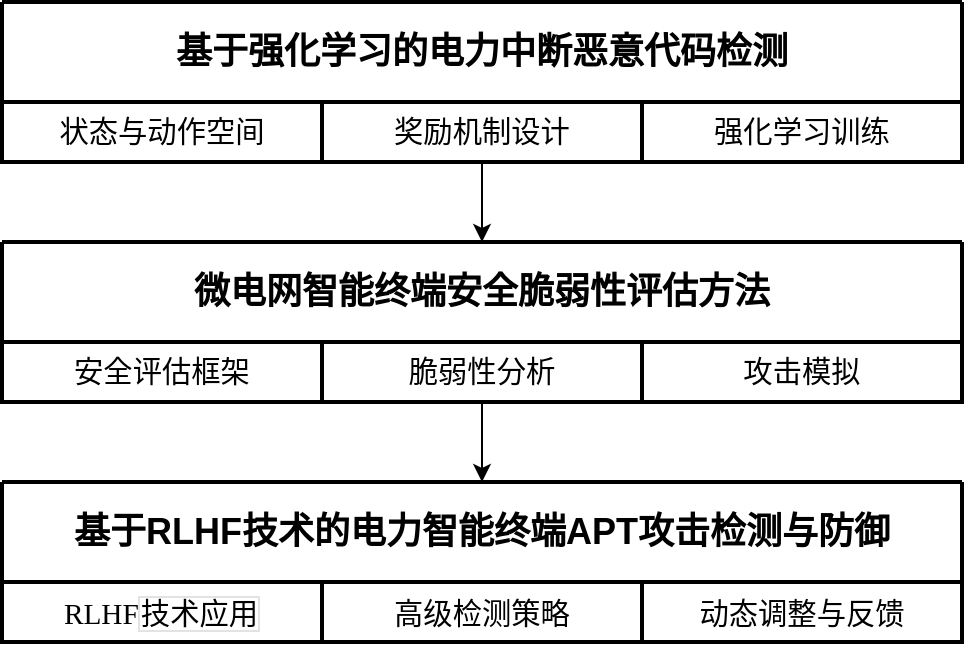 <mxfile version="24.4.6" type="github">
  <diagram name="第 1 页" id="9BHL2iZfONTejXkZVWIC">
    <mxGraphModel dx="717" dy="429" grid="1" gridSize="10" guides="1" tooltips="1" connect="1" arrows="1" fold="1" page="1" pageScale="1" pageWidth="827" pageHeight="1169" math="0" shadow="0">
      <root>
        <mxCell id="0" />
        <mxCell id="1" parent="0" />
        <mxCell id="TzQZ0hr8e3iL2BNSypwS-10" value="" style="swimlane;startSize=0;strokeWidth=2;" vertex="1" parent="1">
          <mxGeometry x="174" y="240" width="480" height="80" as="geometry" />
        </mxCell>
        <mxCell id="TzQZ0hr8e3iL2BNSypwS-2" value="&lt;span style=&quot;font-size:11.0pt;mso-bidi-font-size:12.0pt;&lt;br/&gt;line-height:150%;font-family:等线;mso-ascii-theme-font:minor-latin;mso-fareast-theme-font:&lt;br/&gt;minor-fareast;mso-hansi-theme-font:minor-latin;mso-bidi-font-family:&amp;quot;Times New Roman&amp;quot;;&lt;br/&gt;mso-bidi-theme-font:minor-bidi;mso-ansi-language:EN-US;mso-fareast-language:&lt;br/&gt;ZH-CN;mso-bidi-language:AR-SA&quot;&gt;状态与动作空间&lt;/span&gt;" style="rounded=0;whiteSpace=wrap;html=1;strokeWidth=2;" vertex="1" parent="TzQZ0hr8e3iL2BNSypwS-10">
          <mxGeometry y="50" width="160" height="30" as="geometry" />
        </mxCell>
        <mxCell id="TzQZ0hr8e3iL2BNSypwS-11" value="&lt;span style=&quot;font-size:11.0pt;mso-bidi-font-size:12.0pt;&lt;br/&gt;line-height:150%;font-family:等线;mso-ascii-theme-font:minor-latin;mso-fareast-theme-font:&lt;br/&gt;minor-fareast;mso-hansi-theme-font:minor-latin;mso-bidi-font-family:&amp;quot;Times New Roman&amp;quot;;&lt;br/&gt;mso-bidi-theme-font:minor-bidi;mso-ansi-language:EN-US;mso-fareast-language:&lt;br/&gt;ZH-CN;mso-bidi-language:AR-SA&quot;&gt;奖励机制设计&lt;/span&gt;" style="rounded=0;whiteSpace=wrap;html=1;strokeWidth=2;" vertex="1" parent="TzQZ0hr8e3iL2BNSypwS-10">
          <mxGeometry x="160" y="50" width="160" height="30" as="geometry" />
        </mxCell>
        <mxCell id="TzQZ0hr8e3iL2BNSypwS-15" value="&lt;span style=&quot;font-size:11.0pt;mso-bidi-font-size:12.0pt;&lt;br/&gt;line-height:150%;font-family:等线;mso-ascii-theme-font:minor-latin;mso-fareast-theme-font:&lt;br/&gt;minor-fareast;mso-hansi-theme-font:minor-latin;mso-bidi-font-family:&amp;quot;Times New Roman&amp;quot;;&lt;br/&gt;mso-bidi-theme-font:minor-bidi;mso-ansi-language:EN-US;mso-fareast-language:&lt;br/&gt;ZH-CN;mso-bidi-language:AR-SA&quot;&gt;强化学习训练&lt;/span&gt;" style="rounded=0;whiteSpace=wrap;html=1;strokeWidth=2;" vertex="1" parent="TzQZ0hr8e3iL2BNSypwS-10">
          <mxGeometry x="320" y="50" width="160" height="30" as="geometry" />
        </mxCell>
        <mxCell id="TzQZ0hr8e3iL2BNSypwS-16" value="&lt;font style=&quot;font-size: 18px;&quot;&gt;&lt;b&gt;基于强化学习的电力中断恶意代码检测&lt;/b&gt;&lt;/font&gt;" style="text;html=1;align=center;verticalAlign=middle;whiteSpace=wrap;rounded=0;strokeWidth=2;" vertex="1" parent="TzQZ0hr8e3iL2BNSypwS-10">
          <mxGeometry x="72" y="10" width="336" height="30" as="geometry" />
        </mxCell>
        <mxCell id="TzQZ0hr8e3iL2BNSypwS-17" value="" style="swimlane;startSize=0;strokeWidth=2;" vertex="1" parent="1">
          <mxGeometry x="174" y="360" width="480" height="80" as="geometry" />
        </mxCell>
        <mxCell id="TzQZ0hr8e3iL2BNSypwS-18" value="&lt;span style=&quot;font-size:11.0pt;mso-bidi-font-size:12.0pt;&lt;br/&gt;line-height:150%;font-family:等线;mso-ascii-theme-font:minor-latin;mso-fareast-theme-font:&lt;br/&gt;minor-fareast;mso-hansi-theme-font:minor-latin;mso-bidi-font-family:&amp;quot;Times New Roman&amp;quot;;&lt;br/&gt;mso-bidi-theme-font:minor-bidi;mso-ansi-language:EN-US;mso-fareast-language:&lt;br/&gt;ZH-CN;mso-bidi-language:AR-SA&quot;&gt;安全评估框架&lt;/span&gt;" style="rounded=0;whiteSpace=wrap;html=1;strokeWidth=2;" vertex="1" parent="TzQZ0hr8e3iL2BNSypwS-17">
          <mxGeometry y="50" width="160" height="30" as="geometry" />
        </mxCell>
        <mxCell id="TzQZ0hr8e3iL2BNSypwS-19" value="&lt;font face=&quot;等线&quot;&gt;&lt;span style=&quot;font-size: 14.667px;&quot;&gt;脆弱性分析&lt;/span&gt;&lt;/font&gt;" style="rounded=0;whiteSpace=wrap;html=1;strokeWidth=2;" vertex="1" parent="TzQZ0hr8e3iL2BNSypwS-17">
          <mxGeometry x="160" y="50" width="160" height="30" as="geometry" />
        </mxCell>
        <mxCell id="TzQZ0hr8e3iL2BNSypwS-20" value="&lt;span style=&quot;font-size:11.0pt;mso-bidi-font-size:12.0pt;&lt;br/&gt;line-height:150%;font-family:等线;mso-ascii-theme-font:minor-latin;mso-fareast-theme-font:&lt;br/&gt;minor-fareast;mso-hansi-theme-font:minor-latin;mso-bidi-font-family:&amp;quot;Times New Roman&amp;quot;;&lt;br/&gt;mso-bidi-theme-font:minor-bidi;mso-ansi-language:EN-US;mso-fareast-language:&lt;br/&gt;ZH-CN;mso-bidi-language:AR-SA&quot;&gt;攻击模拟&lt;/span&gt;" style="rounded=0;whiteSpace=wrap;html=1;strokeWidth=2;" vertex="1" parent="TzQZ0hr8e3iL2BNSypwS-17">
          <mxGeometry x="320" y="50" width="160" height="30" as="geometry" />
        </mxCell>
        <mxCell id="TzQZ0hr8e3iL2BNSypwS-21" value="&lt;h2&gt;微电网智能终端安全脆弱性评估方法&lt;span lang=&quot;EN-US&quot;&gt;&lt;/span&gt;&lt;/h2&gt;" style="text;html=1;align=center;verticalAlign=middle;whiteSpace=wrap;rounded=0;strokeWidth=2;" vertex="1" parent="TzQZ0hr8e3iL2BNSypwS-17">
          <mxGeometry x="72" y="10" width="336" height="30" as="geometry" />
        </mxCell>
        <mxCell id="TzQZ0hr8e3iL2BNSypwS-22" value="" style="swimlane;startSize=0;strokeWidth=2;" vertex="1" parent="1">
          <mxGeometry x="174" y="480" width="480" height="80" as="geometry" />
        </mxCell>
        <mxCell id="TzQZ0hr8e3iL2BNSypwS-23" value="&lt;span&gt;&lt;span style=&quot;font-size:11.0pt;&lt;br/&gt;mso-bidi-font-size:12.0pt;line-height:150%;font-family:等线;mso-ascii-theme-font:&lt;br/&gt;minor-latin;mso-fareast-theme-font:minor-fareast;mso-hansi-theme-font:minor-latin;&lt;br/&gt;mso-bidi-font-family:&amp;quot;Times New Roman&amp;quot;;mso-bidi-theme-font:minor-bidi;&lt;br/&gt;border:solid #E3E3E3 1.0pt;mso-border-alt:solid #E3E3E3 .25pt;padding:0cm;&lt;br/&gt;mso-ansi-language:EN-US;mso-fareast-language:ZH-CN;mso-bidi-language:AR-SA&quot; lang=&quot;EN-US&quot;&gt;RLHF&lt;/span&gt;&lt;span style=&quot;font-size:11.0pt;mso-bidi-font-size:12.0pt;line-height:150%;font-family:&lt;br/&gt;等线;mso-ascii-theme-font:minor-latin;mso-fareast-theme-font:minor-fareast;&lt;br/&gt;mso-hansi-theme-font:minor-latin;mso-bidi-font-family:&amp;quot;Times New Roman&amp;quot;;&lt;br/&gt;mso-bidi-theme-font:minor-bidi;border:solid #E3E3E3 1.0pt;mso-border-alt:solid #E3E3E3 .25pt;&lt;br/&gt;padding:0cm;mso-ansi-language:EN-US;mso-fareast-language:ZH-CN;mso-bidi-language:&lt;br/&gt;AR-SA&quot;&gt;技术应用&lt;/span&gt;&lt;/span&gt;" style="rounded=0;whiteSpace=wrap;html=1;strokeWidth=2;fontStyle=0" vertex="1" parent="TzQZ0hr8e3iL2BNSypwS-22">
          <mxGeometry y="50" width="160" height="30" as="geometry" />
        </mxCell>
        <mxCell id="TzQZ0hr8e3iL2BNSypwS-24" value="&lt;span&gt;&lt;span style=&quot;font-size:11.0pt;mso-bidi-font-size:&lt;br/&gt;12.0pt;line-height:150%;font-family:等线;mso-ascii-theme-font:minor-latin;&lt;br/&gt;mso-fareast-theme-font:minor-fareast;mso-hansi-theme-font:minor-latin;&lt;br/&gt;mso-bidi-font-family:&amp;quot;Times New Roman&amp;quot;;mso-bidi-theme-font:minor-bidi;&lt;br/&gt;border:solid #E3E3E3 1.0pt;mso-border-alt:solid #E3E3E3 .25pt;padding:0cm;&lt;br/&gt;mso-ansi-language:EN-US;mso-fareast-language:ZH-CN;mso-bidi-language:AR-SA&quot;&gt;高级检测策略&lt;/span&gt;&lt;/span&gt;" style="rounded=0;whiteSpace=wrap;html=1;strokeWidth=2;fontStyle=0" vertex="1" parent="TzQZ0hr8e3iL2BNSypwS-22">
          <mxGeometry x="160" y="50" width="160" height="30" as="geometry" />
        </mxCell>
        <mxCell id="TzQZ0hr8e3iL2BNSypwS-25" value="&lt;span&gt;&lt;span style=&quot;font-size:11.0pt;mso-bidi-font-size:&lt;br/&gt;12.0pt;line-height:150%;font-family:等线;mso-ascii-theme-font:minor-latin;&lt;br/&gt;mso-fareast-theme-font:minor-fareast;mso-hansi-theme-font:minor-latin;&lt;br/&gt;mso-bidi-font-family:&amp;quot;Times New Roman&amp;quot;;mso-bidi-theme-font:minor-bidi;&lt;br/&gt;border:solid #E3E3E3 1.0pt;mso-border-alt:solid #E3E3E3 .25pt;padding:0cm;&lt;br/&gt;mso-ansi-language:EN-US;mso-fareast-language:ZH-CN;mso-bidi-language:AR-SA&quot;&gt;动态调整与反馈&lt;/span&gt;&lt;/span&gt;" style="rounded=0;whiteSpace=wrap;html=1;strokeWidth=2;fontStyle=0" vertex="1" parent="TzQZ0hr8e3iL2BNSypwS-22">
          <mxGeometry x="320" y="50" width="160" height="30" as="geometry" />
        </mxCell>
        <mxCell id="TzQZ0hr8e3iL2BNSypwS-26" value="&lt;h2&gt;基于&lt;span lang=&quot;EN-US&quot;&gt;RLHF&lt;/span&gt;技术的电力智能终端&lt;span lang=&quot;EN-US&quot;&gt;APT&lt;/span&gt;攻击检测与防御&lt;span lang=&quot;EN-US&quot;&gt;&lt;/span&gt;&lt;/h2&gt;" style="text;html=1;align=center;verticalAlign=middle;whiteSpace=wrap;rounded=0;strokeWidth=2;" vertex="1" parent="TzQZ0hr8e3iL2BNSypwS-22">
          <mxGeometry x="26" y="10" width="428" height="30" as="geometry" />
        </mxCell>
        <mxCell id="TzQZ0hr8e3iL2BNSypwS-27" style="edgeStyle=orthogonalEdgeStyle;rounded=0;orthogonalLoop=1;jettySize=auto;html=1;entryX=0.5;entryY=0;entryDx=0;entryDy=0;" edge="1" parent="1" source="TzQZ0hr8e3iL2BNSypwS-11" target="TzQZ0hr8e3iL2BNSypwS-17">
          <mxGeometry relative="1" as="geometry" />
        </mxCell>
        <mxCell id="TzQZ0hr8e3iL2BNSypwS-28" style="edgeStyle=orthogonalEdgeStyle;rounded=0;orthogonalLoop=1;jettySize=auto;html=1;entryX=0.5;entryY=0;entryDx=0;entryDy=0;" edge="1" parent="1" source="TzQZ0hr8e3iL2BNSypwS-19" target="TzQZ0hr8e3iL2BNSypwS-22">
          <mxGeometry relative="1" as="geometry" />
        </mxCell>
      </root>
    </mxGraphModel>
  </diagram>
</mxfile>
